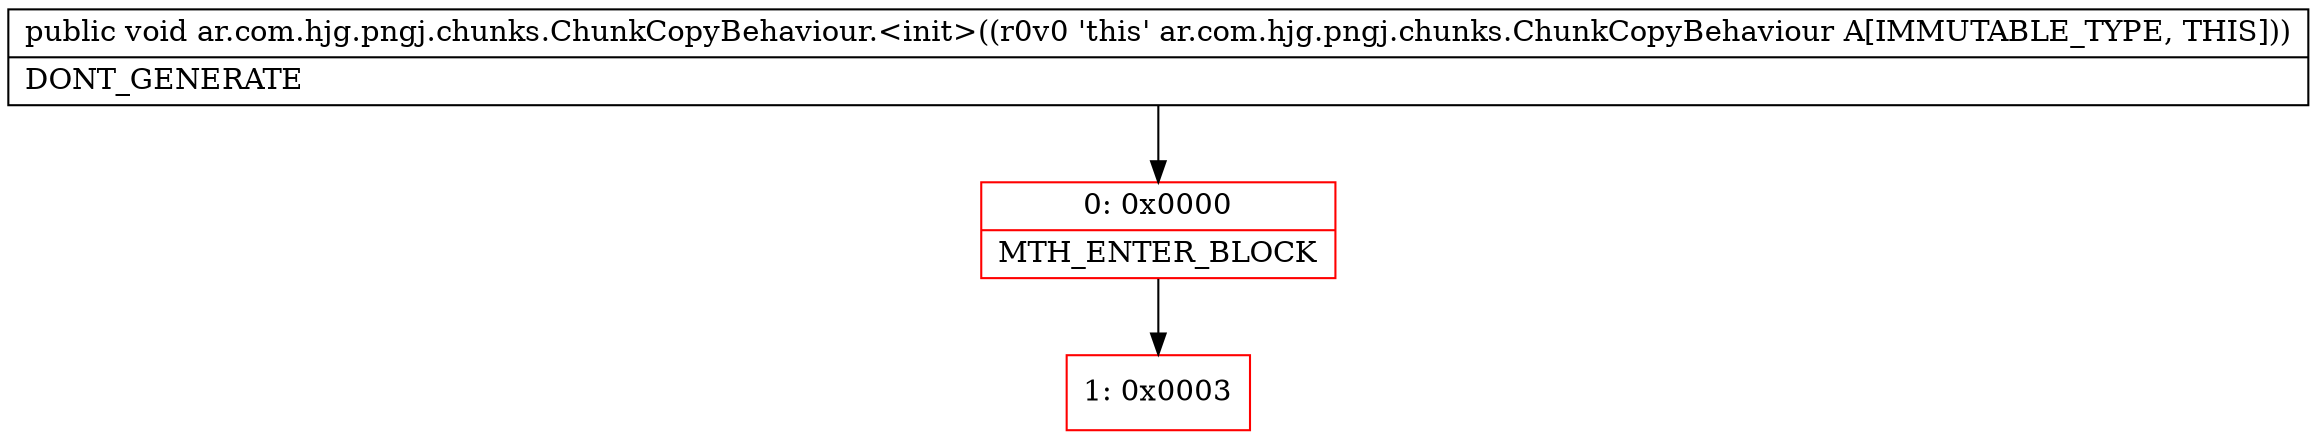 digraph "CFG forar.com.hjg.pngj.chunks.ChunkCopyBehaviour.\<init\>()V" {
subgraph cluster_Region_1140640242 {
label = "R(0)";
node [shape=record,color=blue];
}
Node_0 [shape=record,color=red,label="{0\:\ 0x0000|MTH_ENTER_BLOCK\l}"];
Node_1 [shape=record,color=red,label="{1\:\ 0x0003}"];
MethodNode[shape=record,label="{public void ar.com.hjg.pngj.chunks.ChunkCopyBehaviour.\<init\>((r0v0 'this' ar.com.hjg.pngj.chunks.ChunkCopyBehaviour A[IMMUTABLE_TYPE, THIS]))  | DONT_GENERATE\l}"];
MethodNode -> Node_0;
Node_0 -> Node_1;
}

